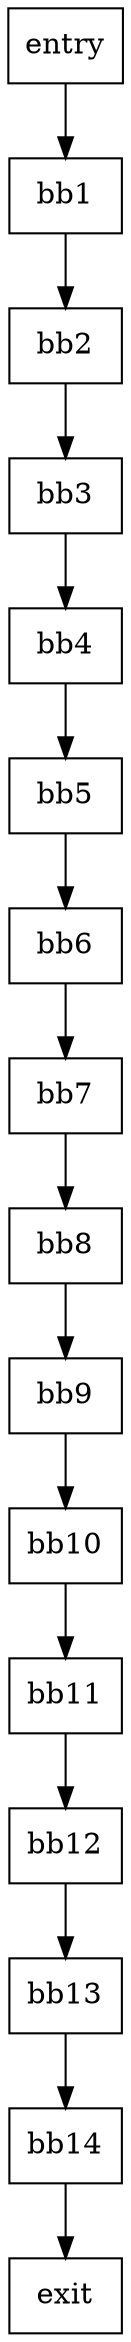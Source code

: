 digraph {
  node [shape=box];
  entry;
  "bb1";
  "bb2";
  "bb3";
  "bb4";
  "bb5";
  "bb6";
  "bb7";
  "bb8";
  "bb9";
  "bb10";
  "bb11";
  "bb12";
  "bb13";
  "bb14";
  exit;
  entry -> "bb1";
  "bb1" -> "bb2";
  "bb2" -> "bb3";
  "bb3" -> "bb4";
  "bb4" -> "bb5";
  "bb5" -> "bb6";
  "bb6" -> "bb7";
  "bb7" -> "bb8";
  "bb8" -> "bb9";
  "bb9" -> "bb10";
  "bb10" -> "bb11";
  "bb11" -> "bb12";
  "bb12" -> "bb13";
  "bb13" -> "bb14";
  "bb14" -> exit;
}